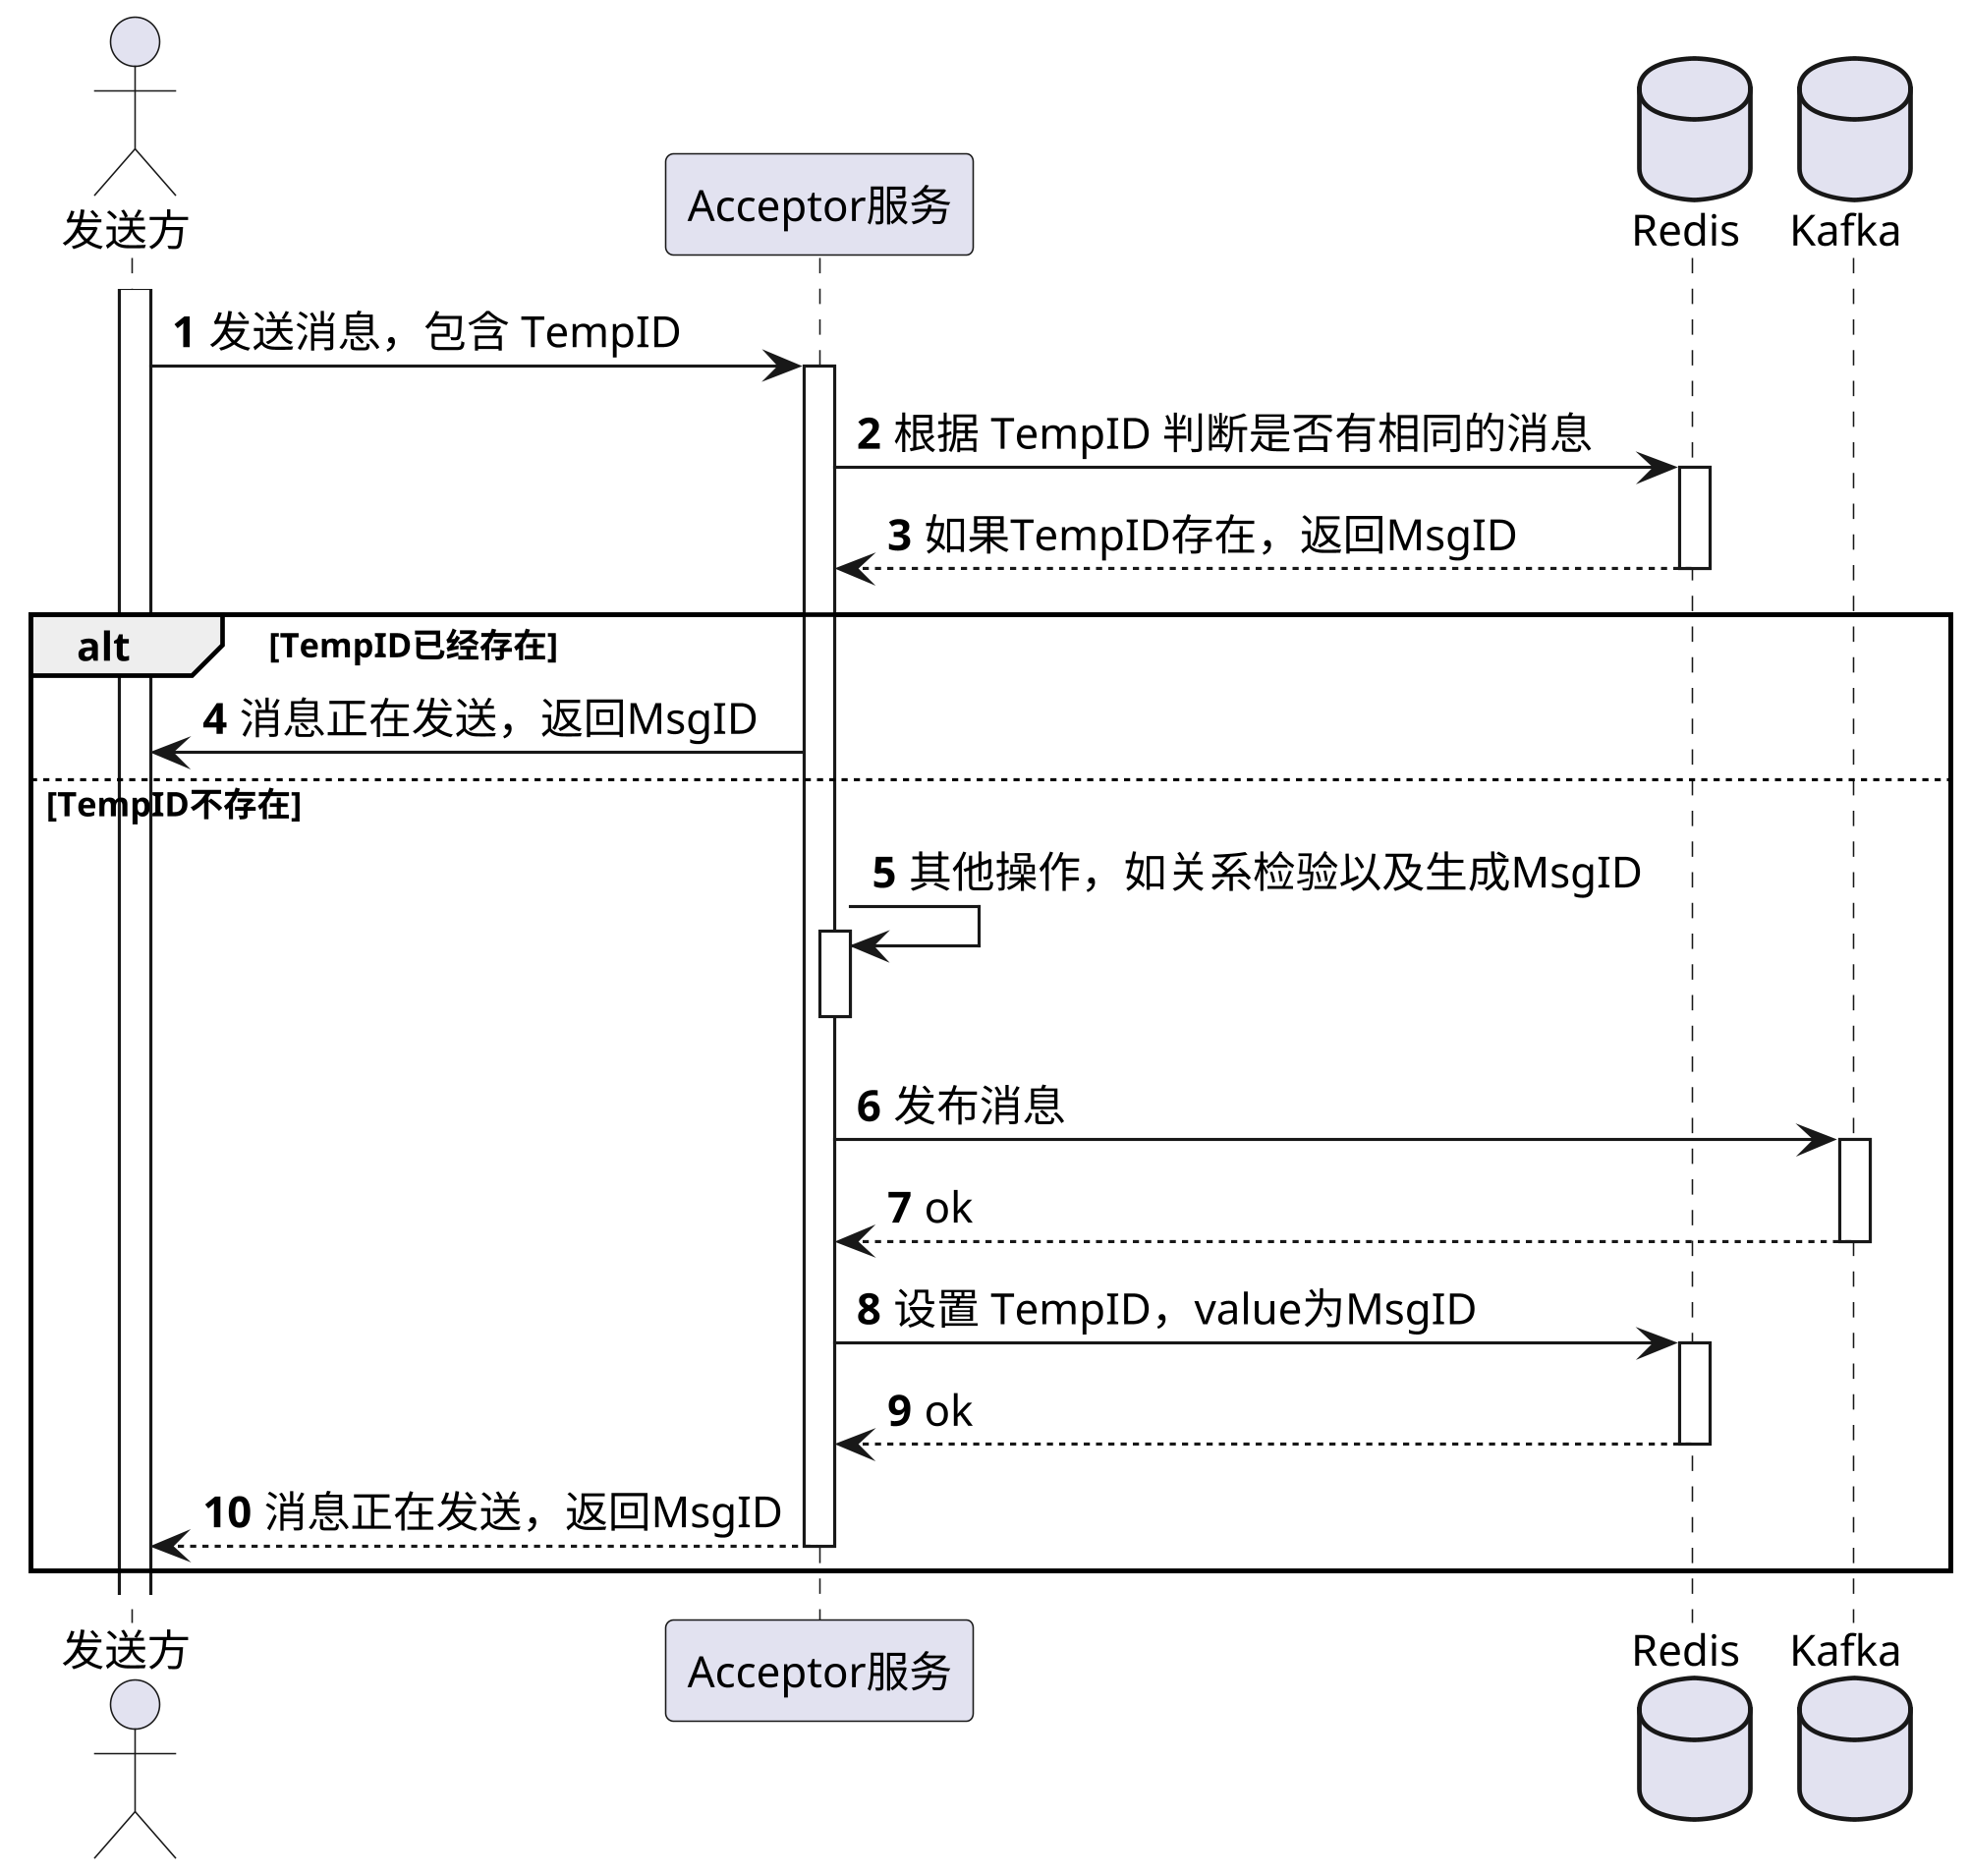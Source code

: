 @startuml
'https://plantuml.com/sequence-diagram

skinparam shadowing false
skinparam defaultFontName xfonts-wqy
skinparam dpi 300
skinparam activity  {
    DiamondFontSize 14
    ArrowFontSize 14
    FontSize 14
}
autonumber

actor 发送方 as Client
participant Acceptor服务 as Acceptor
database Redis
database Kafka

activate Client

Client -> Acceptor ++: 发送消息，包含 TempID
Acceptor -> Redis++: 根据 TempID 判断是否有相同的消息
return 如果TempID存在，返回MsgID

alt TempID已经存在
    Client <- Acceptor: 消息正在发送，返回MsgID
else TempID不存在
    Acceptor -> Acceptor ++--: 其他操作，如关系检验以及生成MsgID
    Acceptor -> Kafka ++: 发布消息
    return ok
    Acceptor -> Redis++: 设置 TempID，value为MsgID
    return ok
    return 消息正在发送，返回MsgID
end


@enduml
